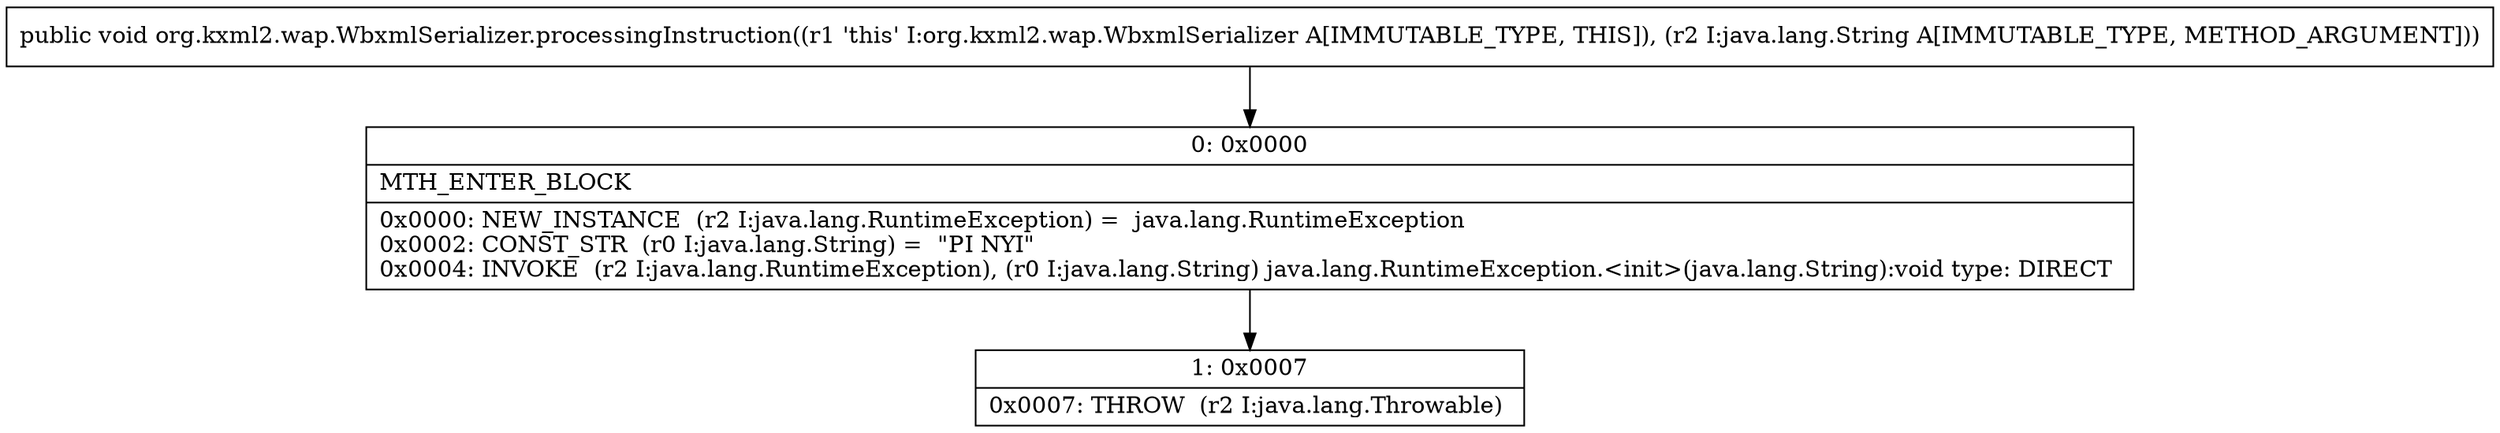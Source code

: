 digraph "CFG fororg.kxml2.wap.WbxmlSerializer.processingInstruction(Ljava\/lang\/String;)V" {
Node_0 [shape=record,label="{0\:\ 0x0000|MTH_ENTER_BLOCK\l|0x0000: NEW_INSTANCE  (r2 I:java.lang.RuntimeException) =  java.lang.RuntimeException \l0x0002: CONST_STR  (r0 I:java.lang.String) =  \"PI NYI\" \l0x0004: INVOKE  (r2 I:java.lang.RuntimeException), (r0 I:java.lang.String) java.lang.RuntimeException.\<init\>(java.lang.String):void type: DIRECT \l}"];
Node_1 [shape=record,label="{1\:\ 0x0007|0x0007: THROW  (r2 I:java.lang.Throwable) \l}"];
MethodNode[shape=record,label="{public void org.kxml2.wap.WbxmlSerializer.processingInstruction((r1 'this' I:org.kxml2.wap.WbxmlSerializer A[IMMUTABLE_TYPE, THIS]), (r2 I:java.lang.String A[IMMUTABLE_TYPE, METHOD_ARGUMENT])) }"];
MethodNode -> Node_0;
Node_0 -> Node_1;
}

